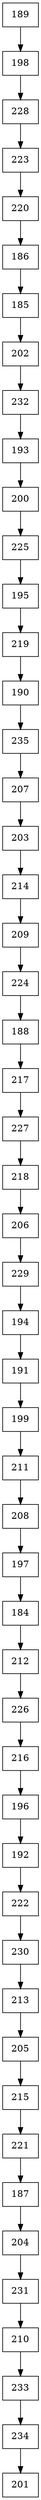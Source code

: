 digraph G {
  node [shape=record];
  node0 [label="{189}"];
  node0 -> node1;
  node1 [label="{198}"];
  node1 -> node2;
  node2 [label="{228}"];
  node2 -> node3;
  node3 [label="{223}"];
  node3 -> node4;
  node4 [label="{220}"];
  node4 -> node5;
  node5 [label="{186}"];
  node5 -> node6;
  node6 [label="{185}"];
  node6 -> node7;
  node7 [label="{202}"];
  node7 -> node8;
  node8 [label="{232}"];
  node8 -> node9;
  node9 [label="{193}"];
  node9 -> node10;
  node10 [label="{200}"];
  node10 -> node11;
  node11 [label="{225}"];
  node11 -> node12;
  node12 [label="{195}"];
  node12 -> node13;
  node13 [label="{219}"];
  node13 -> node14;
  node14 [label="{190}"];
  node14 -> node15;
  node15 [label="{235}"];
  node15 -> node16;
  node16 [label="{207}"];
  node16 -> node17;
  node17 [label="{203}"];
  node17 -> node18;
  node18 [label="{214}"];
  node18 -> node19;
  node19 [label="{209}"];
  node19 -> node20;
  node20 [label="{224}"];
  node20 -> node21;
  node21 [label="{188}"];
  node21 -> node22;
  node22 [label="{217}"];
  node22 -> node23;
  node23 [label="{227}"];
  node23 -> node24;
  node24 [label="{218}"];
  node24 -> node25;
  node25 [label="{206}"];
  node25 -> node26;
  node26 [label="{229}"];
  node26 -> node27;
  node27 [label="{194}"];
  node27 -> node28;
  node28 [label="{191}"];
  node28 -> node29;
  node29 [label="{199}"];
  node29 -> node30;
  node30 [label="{211}"];
  node30 -> node31;
  node31 [label="{208}"];
  node31 -> node32;
  node32 [label="{197}"];
  node32 -> node33;
  node33 [label="{184}"];
  node33 -> node34;
  node34 [label="{212}"];
  node34 -> node35;
  node35 [label="{226}"];
  node35 -> node36;
  node36 [label="{216}"];
  node36 -> node37;
  node37 [label="{196}"];
  node37 -> node38;
  node38 [label="{192}"];
  node38 -> node39;
  node39 [label="{222}"];
  node39 -> node40;
  node40 [label="{230}"];
  node40 -> node41;
  node41 [label="{213}"];
  node41 -> node42;
  node42 [label="{205}"];
  node42 -> node43;
  node43 [label="{215}"];
  node43 -> node44;
  node44 [label="{221}"];
  node44 -> node45;
  node45 [label="{187}"];
  node45 -> node46;
  node46 [label="{204}"];
  node46 -> node47;
  node47 [label="{231}"];
  node47 -> node48;
  node48 [label="{210}"];
  node48 -> node49;
  node49 [label="{233}"];
  node49 -> node50;
  node50 [label="{234}"];
  node50 -> node51;
  node51 [label="{201}"];
}

